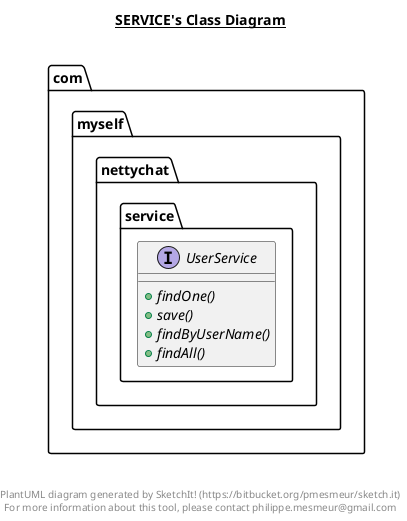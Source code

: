 @startuml

title __SERVICE's Class Diagram__\n

  package com.myself.nettychat {
    package com.myself.nettychat.service {
      interface UserService {
          {abstract} + findOne()
          {abstract} + save()
          {abstract} + findByUserName()
          {abstract} + findAll()
      }
    }
  }
  



right footer


PlantUML diagram generated by SketchIt! (https://bitbucket.org/pmesmeur/sketch.it)
For more information about this tool, please contact philippe.mesmeur@gmail.com
endfooter

@enduml
